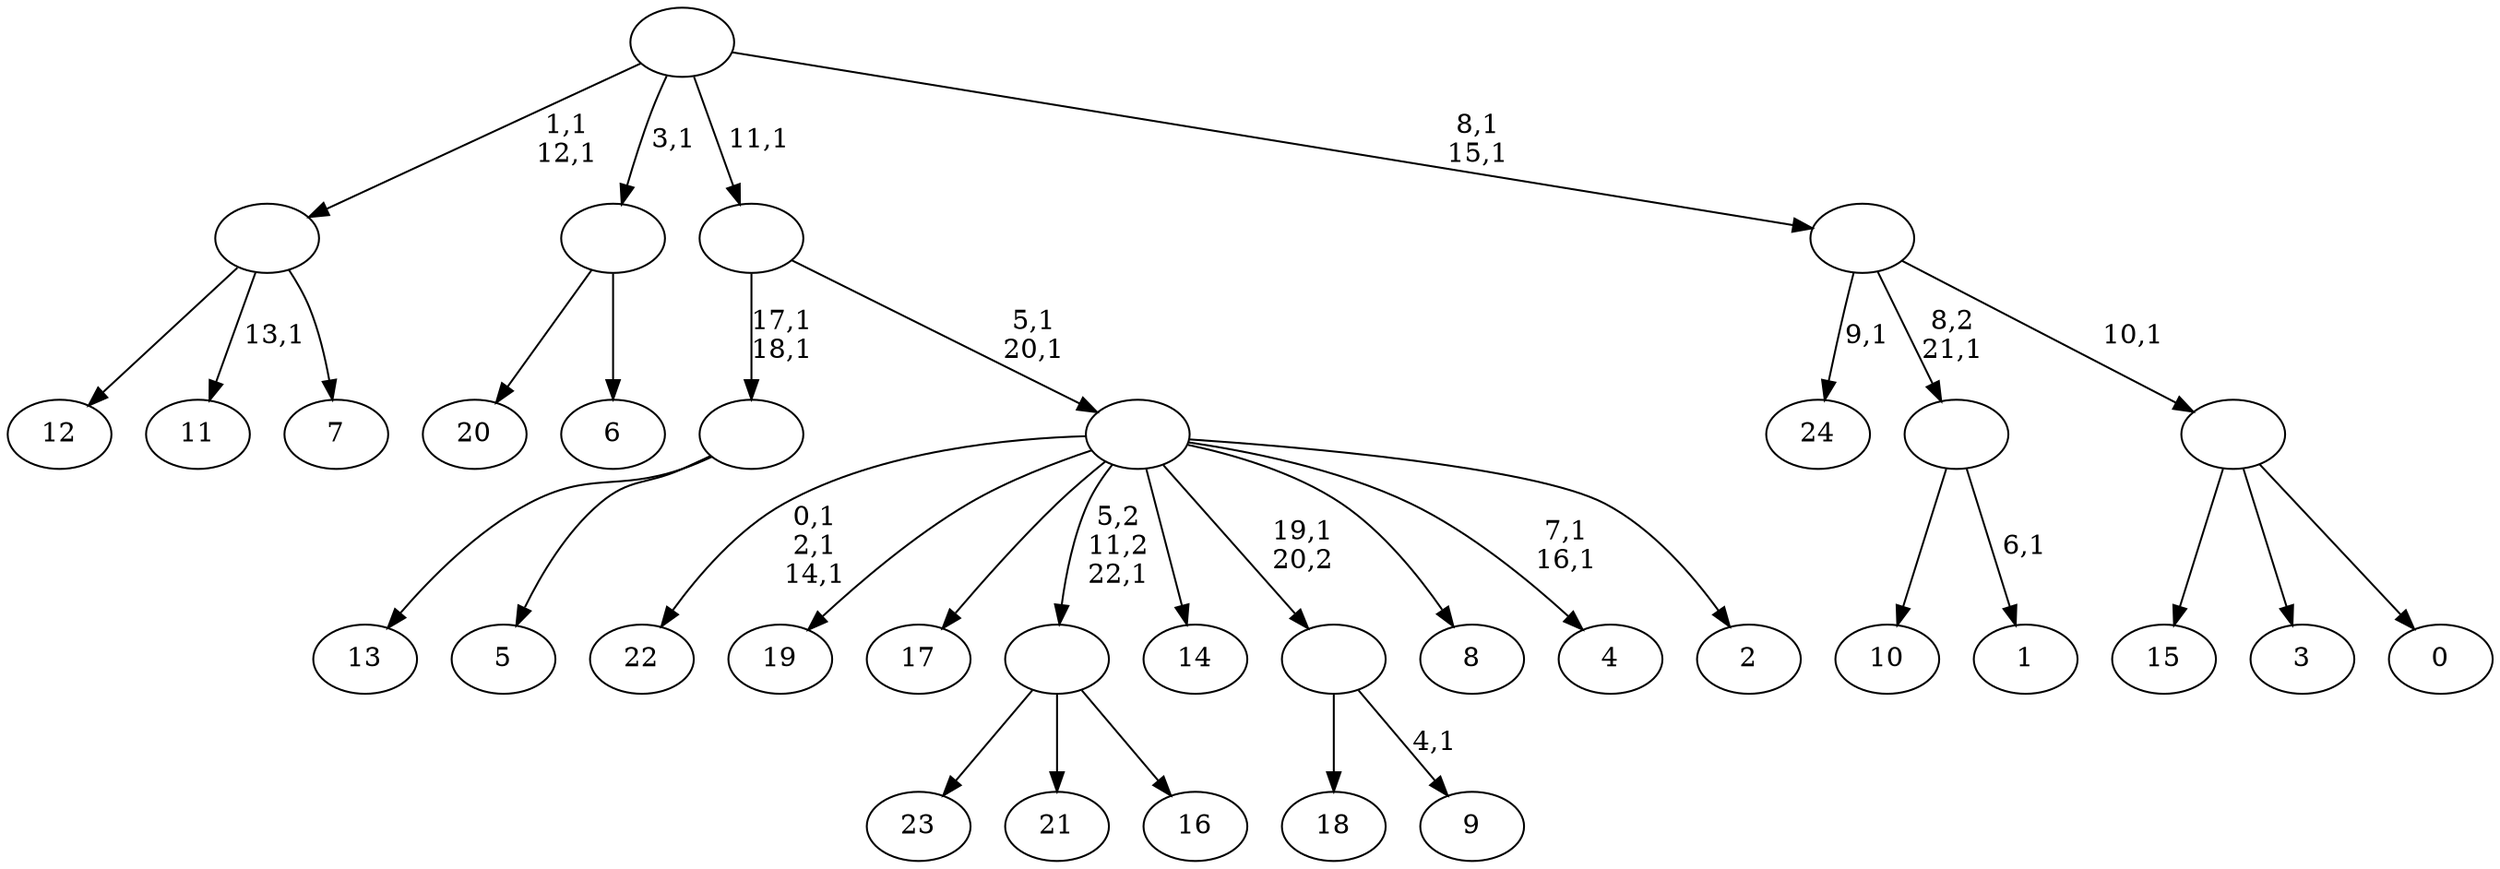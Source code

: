 digraph T {
	48 [label="24"]
	46 [label="23"]
	45 [label="22"]
	41 [label="21"]
	40 [label="20"]
	39 [label="19"]
	38 [label="18"]
	37 [label="17"]
	36 [label="16"]
	35 [label=""]
	34 [label="15"]
	33 [label="14"]
	32 [label="13"]
	31 [label="12"]
	30 [label="11"]
	28 [label="10"]
	27 [label="9"]
	25 [label=""]
	24 [label="8"]
	23 [label="7"]
	22 [label=""]
	20 [label="6"]
	19 [label=""]
	18 [label="5"]
	17 [label=""]
	15 [label="4"]
	12 [label="3"]
	11 [label="2"]
	10 [label=""]
	8 [label=""]
	7 [label="1"]
	5 [label=""]
	4 [label="0"]
	3 [label=""]
	2 [label=""]
	0 [label=""]
	35 -> 46 [label=""]
	35 -> 41 [label=""]
	35 -> 36 [label=""]
	25 -> 27 [label="4,1"]
	25 -> 38 [label=""]
	22 -> 30 [label="13,1"]
	22 -> 31 [label=""]
	22 -> 23 [label=""]
	19 -> 40 [label=""]
	19 -> 20 [label=""]
	17 -> 32 [label=""]
	17 -> 18 [label=""]
	10 -> 15 [label="7,1\n16,1"]
	10 -> 45 [label="0,1\n2,1\n14,1"]
	10 -> 39 [label=""]
	10 -> 37 [label=""]
	10 -> 35 [label="5,2\n11,2\n22,1"]
	10 -> 33 [label=""]
	10 -> 25 [label="19,1\n20,2"]
	10 -> 24 [label=""]
	10 -> 11 [label=""]
	8 -> 10 [label="5,1\n20,1"]
	8 -> 17 [label="17,1\n18,1"]
	5 -> 7 [label="6,1"]
	5 -> 28 [label=""]
	3 -> 34 [label=""]
	3 -> 12 [label=""]
	3 -> 4 [label=""]
	2 -> 48 [label="9,1"]
	2 -> 5 [label="8,2\n21,1"]
	2 -> 3 [label="10,1"]
	0 -> 2 [label="8,1\n15,1"]
	0 -> 22 [label="1,1\n12,1"]
	0 -> 19 [label="3,1"]
	0 -> 8 [label="11,1"]
}
